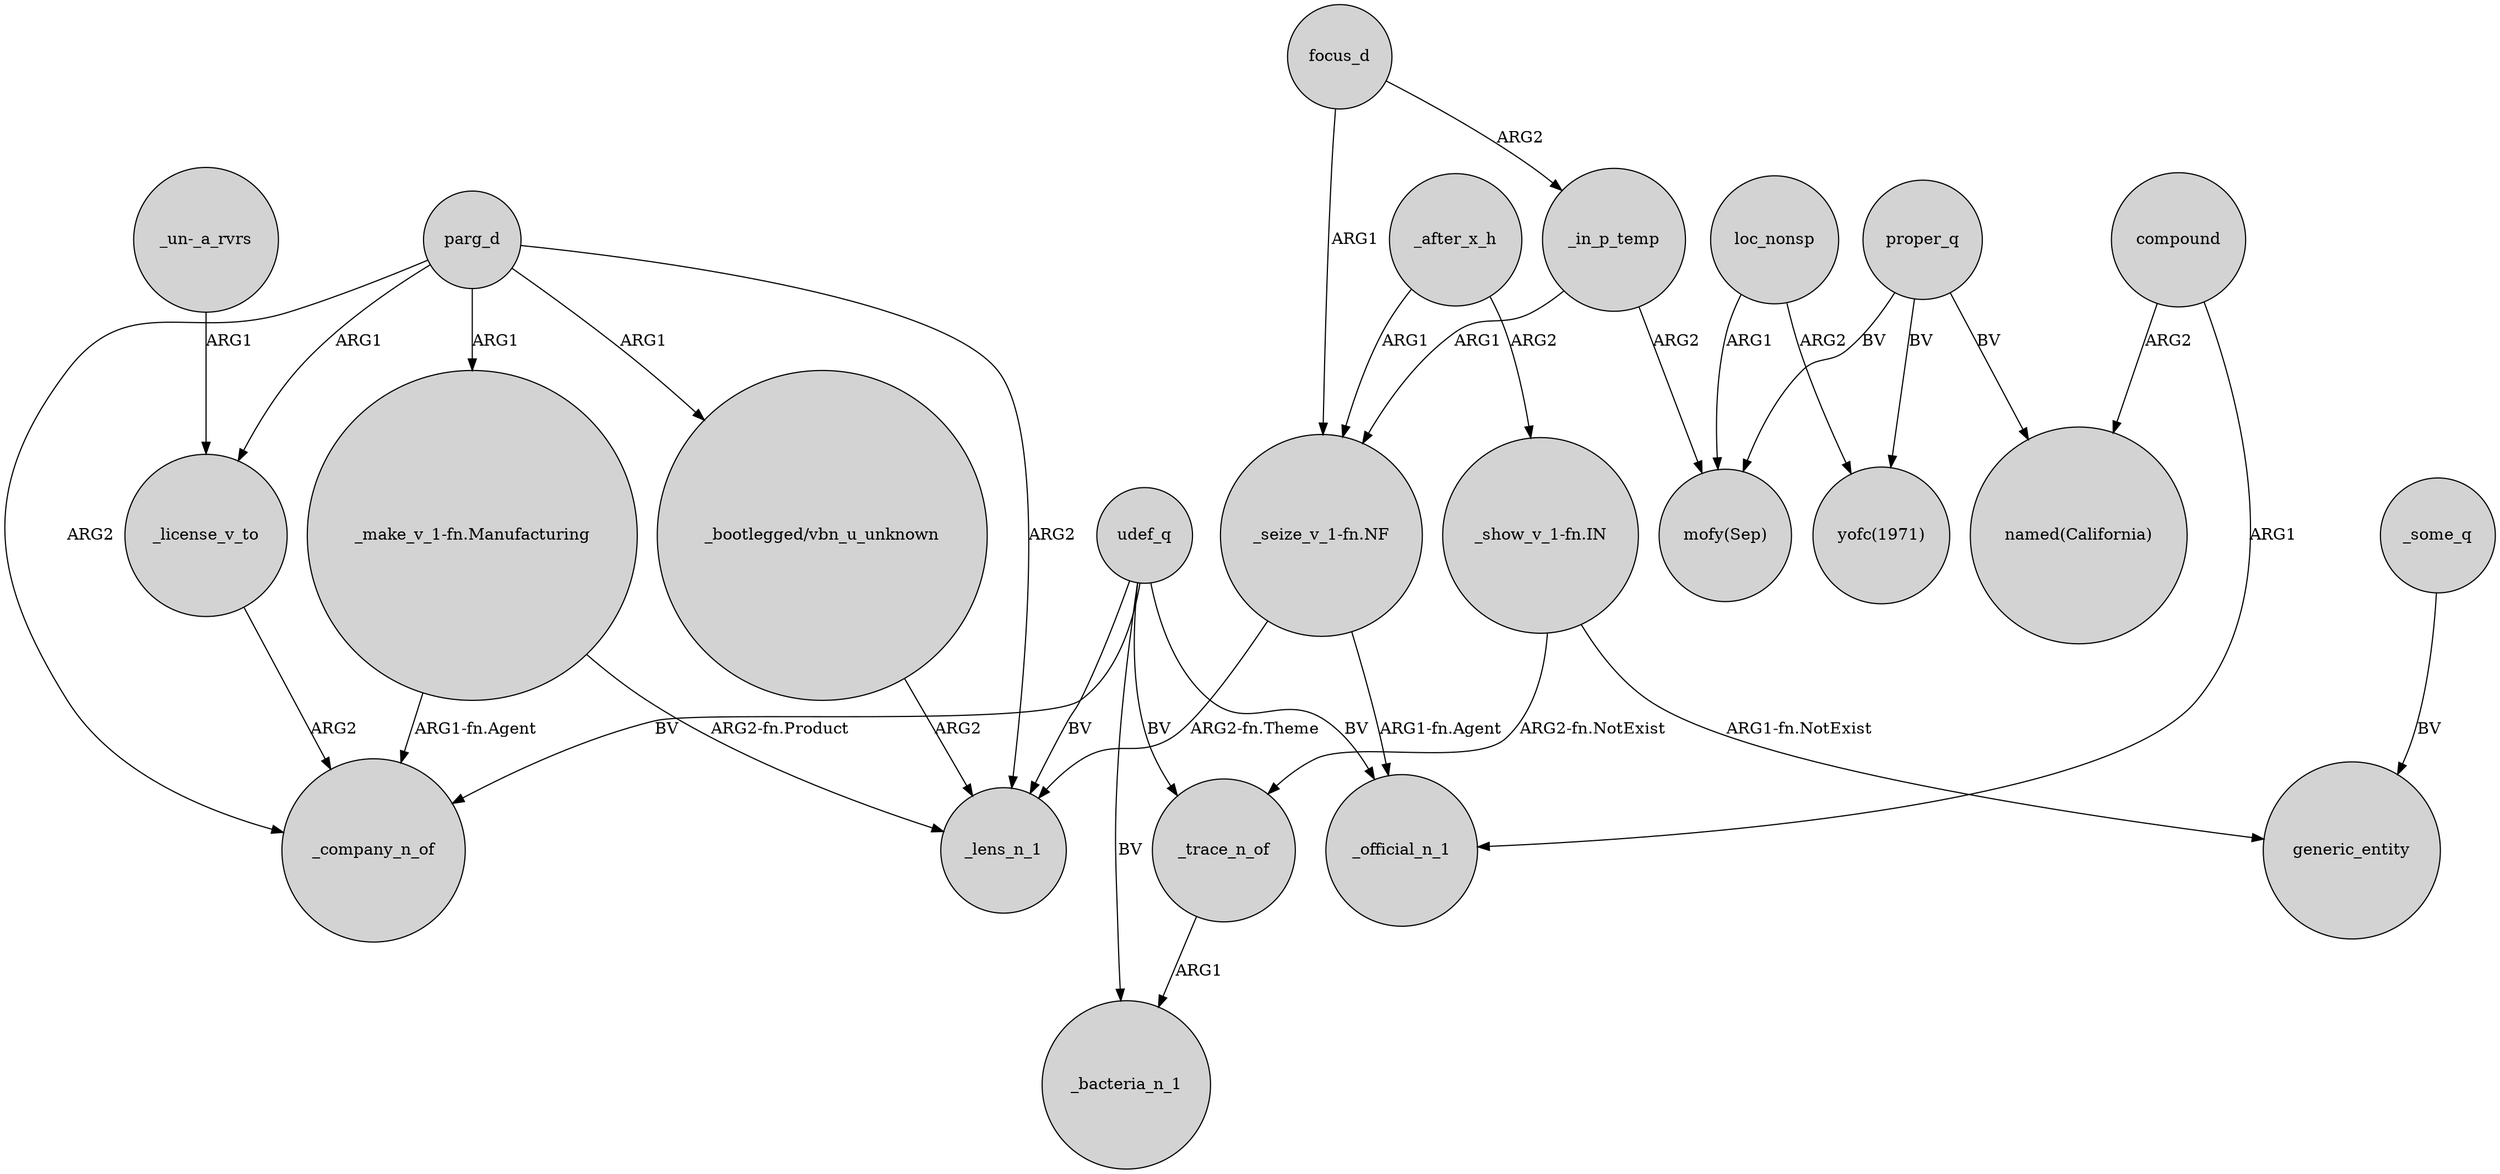 digraph {
	node [shape=circle style=filled]
	_in_p_temp -> "_seize_v_1-fn.NF" [label=ARG1]
	_trace_n_of -> _bacteria_n_1 [label=ARG1]
	focus_d -> _in_p_temp [label=ARG2]
	parg_d -> "_bootlegged/vbn_u_unknown" [label=ARG1]
	loc_nonsp -> "yofc(1971)" [label=ARG2]
	"_show_v_1-fn.IN" -> generic_entity [label="ARG1-fn.NotExist"]
	"_seize_v_1-fn.NF" -> _official_n_1 [label="ARG1-fn.Agent"]
	"_seize_v_1-fn.NF" -> _lens_n_1 [label="ARG2-fn.Theme"]
	"_make_v_1-fn.Manufacturing" -> _lens_n_1 [label="ARG2-fn.Product"]
	parg_d -> _lens_n_1 [label=ARG2]
	"_bootlegged/vbn_u_unknown" -> _lens_n_1 [label=ARG2]
	proper_q -> "named(California)" [label=BV]
	_after_x_h -> "_seize_v_1-fn.NF" [label=ARG1]
	proper_q -> "mofy(Sep)" [label=BV]
	parg_d -> "_make_v_1-fn.Manufacturing" [label=ARG1]
	loc_nonsp -> "mofy(Sep)" [label=ARG1]
	parg_d -> _license_v_to [label=ARG1]
	udef_q -> _lens_n_1 [label=BV]
	_license_v_to -> _company_n_of [label=ARG2]
	"_un-_a_rvrs" -> _license_v_to [label=ARG1]
	udef_q -> _bacteria_n_1 [label=BV]
	udef_q -> _official_n_1 [label=BV]
	focus_d -> "_seize_v_1-fn.NF" [label=ARG1]
	parg_d -> _company_n_of [label=ARG2]
	_after_x_h -> "_show_v_1-fn.IN" [label=ARG2]
	"_show_v_1-fn.IN" -> _trace_n_of [label="ARG2-fn.NotExist"]
	_some_q -> generic_entity [label=BV]
	compound -> "named(California)" [label=ARG2]
	"_make_v_1-fn.Manufacturing" -> _company_n_of [label="ARG1-fn.Agent"]
	compound -> _official_n_1 [label=ARG1]
	udef_q -> _trace_n_of [label=BV]
	proper_q -> "yofc(1971)" [label=BV]
	udef_q -> _company_n_of [label=BV]
	_in_p_temp -> "mofy(Sep)" [label=ARG2]
}
